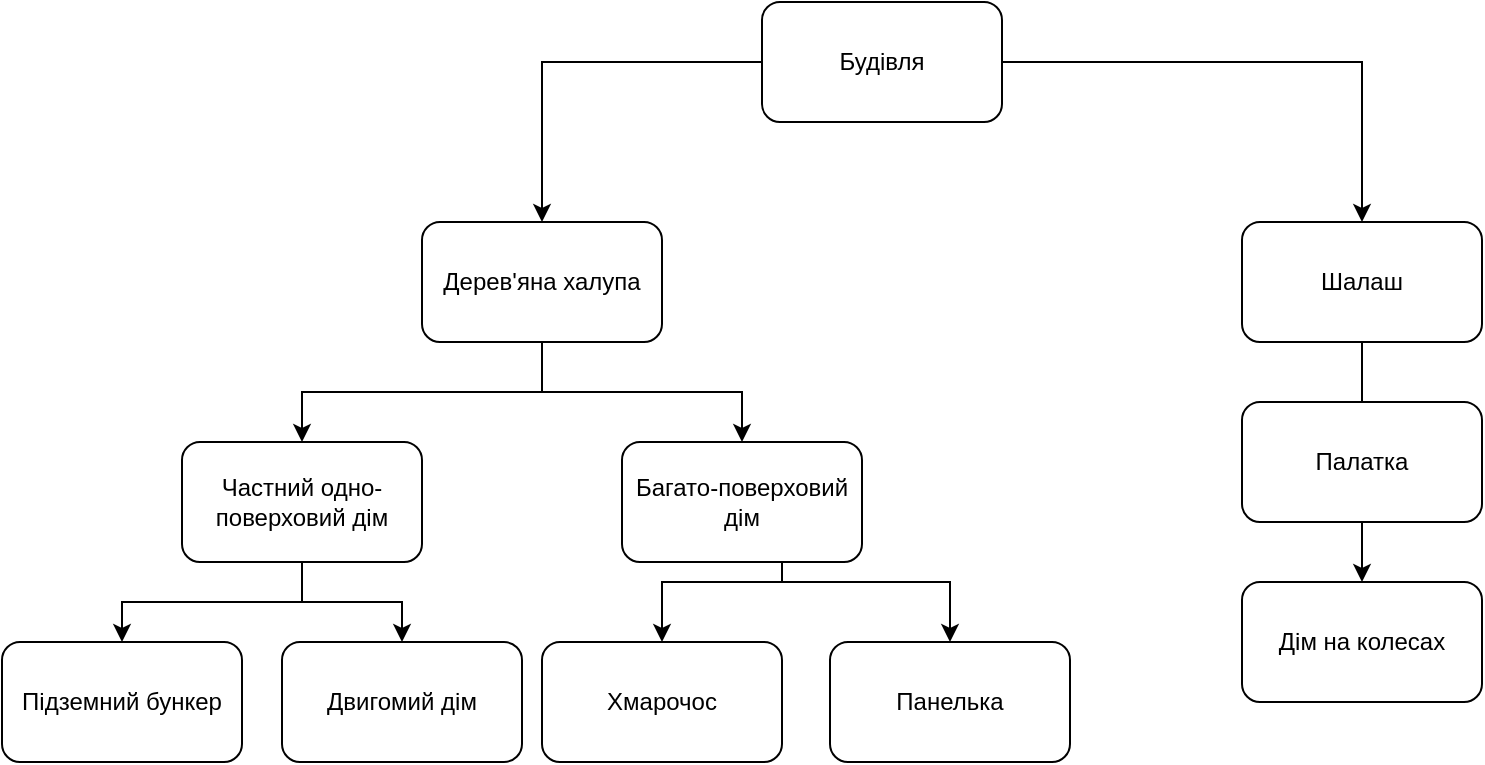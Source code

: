 <mxfile version="21.6.1" type="device">
  <diagram name="Страница 1" id="4mM0lcwc6HceldsLJrzj">
    <mxGraphModel dx="1816" dy="549" grid="1" gridSize="10" guides="1" tooltips="1" connect="1" arrows="1" fold="1" page="1" pageScale="1" pageWidth="827" pageHeight="1169" math="0" shadow="0">
      <root>
        <mxCell id="0" />
        <mxCell id="1" parent="0" />
        <mxCell id="II5tkj_CJoYofg9basmW-6" style="edgeStyle=orthogonalEdgeStyle;rounded=0;orthogonalLoop=1;jettySize=auto;html=1;entryX=0.5;entryY=0;entryDx=0;entryDy=0;" edge="1" parent="1" source="II5tkj_CJoYofg9basmW-3" target="II5tkj_CJoYofg9basmW-4">
          <mxGeometry relative="1" as="geometry" />
        </mxCell>
        <mxCell id="II5tkj_CJoYofg9basmW-7" style="edgeStyle=orthogonalEdgeStyle;rounded=0;orthogonalLoop=1;jettySize=auto;html=1;entryX=0.5;entryY=0;entryDx=0;entryDy=0;" edge="1" parent="1" source="II5tkj_CJoYofg9basmW-3" target="II5tkj_CJoYofg9basmW-5">
          <mxGeometry relative="1" as="geometry" />
        </mxCell>
        <mxCell id="II5tkj_CJoYofg9basmW-3" value="Будівля" style="rounded=1;whiteSpace=wrap;html=1;" vertex="1" parent="1">
          <mxGeometry x="320" y="60" width="120" height="60" as="geometry" />
        </mxCell>
        <mxCell id="II5tkj_CJoYofg9basmW-11" style="edgeStyle=orthogonalEdgeStyle;rounded=0;orthogonalLoop=1;jettySize=auto;html=1;entryX=0.5;entryY=0;entryDx=0;entryDy=0;" edge="1" parent="1" source="II5tkj_CJoYofg9basmW-4" target="II5tkj_CJoYofg9basmW-10">
          <mxGeometry relative="1" as="geometry" />
        </mxCell>
        <mxCell id="II5tkj_CJoYofg9basmW-13" style="edgeStyle=orthogonalEdgeStyle;rounded=0;orthogonalLoop=1;jettySize=auto;html=1;entryX=0.5;entryY=0;entryDx=0;entryDy=0;" edge="1" parent="1" source="II5tkj_CJoYofg9basmW-4" target="II5tkj_CJoYofg9basmW-8">
          <mxGeometry relative="1" as="geometry" />
        </mxCell>
        <mxCell id="II5tkj_CJoYofg9basmW-4" value="Дерев&#39;яна халупа" style="rounded=1;whiteSpace=wrap;html=1;" vertex="1" parent="1">
          <mxGeometry x="150" y="170" width="120" height="60" as="geometry" />
        </mxCell>
        <mxCell id="II5tkj_CJoYofg9basmW-22" style="edgeStyle=orthogonalEdgeStyle;rounded=0;orthogonalLoop=1;jettySize=auto;html=1;entryX=0.5;entryY=0;entryDx=0;entryDy=0;" edge="1" parent="1" source="II5tkj_CJoYofg9basmW-5" target="II5tkj_CJoYofg9basmW-9">
          <mxGeometry relative="1" as="geometry">
            <Array as="points">
              <mxPoint x="620" y="280" />
            </Array>
          </mxGeometry>
        </mxCell>
        <mxCell id="II5tkj_CJoYofg9basmW-5" value="Шалаш" style="rounded=1;whiteSpace=wrap;html=1;" vertex="1" parent="1">
          <mxGeometry x="560" y="170" width="120" height="60" as="geometry" />
        </mxCell>
        <mxCell id="II5tkj_CJoYofg9basmW-20" style="edgeStyle=orthogonalEdgeStyle;rounded=0;orthogonalLoop=1;jettySize=auto;html=1;entryX=0.5;entryY=0;entryDx=0;entryDy=0;" edge="1" parent="1" source="II5tkj_CJoYofg9basmW-8" target="II5tkj_CJoYofg9basmW-18">
          <mxGeometry relative="1" as="geometry">
            <Array as="points">
              <mxPoint x="330" y="350" />
              <mxPoint x="414" y="350" />
            </Array>
          </mxGeometry>
        </mxCell>
        <mxCell id="II5tkj_CJoYofg9basmW-21" style="edgeStyle=orthogonalEdgeStyle;rounded=0;orthogonalLoop=1;jettySize=auto;html=1;entryX=0.5;entryY=0;entryDx=0;entryDy=0;" edge="1" parent="1" source="II5tkj_CJoYofg9basmW-8" target="II5tkj_CJoYofg9basmW-19">
          <mxGeometry relative="1" as="geometry">
            <Array as="points">
              <mxPoint x="330" y="350" />
              <mxPoint x="270" y="350" />
            </Array>
          </mxGeometry>
        </mxCell>
        <mxCell id="II5tkj_CJoYofg9basmW-8" value="Багато-поверховий дім" style="rounded=1;whiteSpace=wrap;html=1;" vertex="1" parent="1">
          <mxGeometry x="250" y="280" width="120" height="60" as="geometry" />
        </mxCell>
        <mxCell id="II5tkj_CJoYofg9basmW-24" style="edgeStyle=orthogonalEdgeStyle;rounded=0;orthogonalLoop=1;jettySize=auto;html=1;entryX=0.5;entryY=0;entryDx=0;entryDy=0;" edge="1" parent="1" source="II5tkj_CJoYofg9basmW-9" target="II5tkj_CJoYofg9basmW-23">
          <mxGeometry relative="1" as="geometry" />
        </mxCell>
        <mxCell id="II5tkj_CJoYofg9basmW-9" value="Палатка" style="rounded=1;whiteSpace=wrap;html=1;" vertex="1" parent="1">
          <mxGeometry x="560" y="260" width="120" height="60" as="geometry" />
        </mxCell>
        <mxCell id="II5tkj_CJoYofg9basmW-15" style="edgeStyle=orthogonalEdgeStyle;rounded=0;orthogonalLoop=1;jettySize=auto;html=1;entryX=0.5;entryY=0;entryDx=0;entryDy=0;" edge="1" parent="1" source="II5tkj_CJoYofg9basmW-10" target="II5tkj_CJoYofg9basmW-14">
          <mxGeometry relative="1" as="geometry" />
        </mxCell>
        <mxCell id="II5tkj_CJoYofg9basmW-17" style="edgeStyle=orthogonalEdgeStyle;rounded=0;orthogonalLoop=1;jettySize=auto;html=1;entryX=0.5;entryY=0;entryDx=0;entryDy=0;" edge="1" parent="1" source="II5tkj_CJoYofg9basmW-10" target="II5tkj_CJoYofg9basmW-16">
          <mxGeometry relative="1" as="geometry" />
        </mxCell>
        <mxCell id="II5tkj_CJoYofg9basmW-10" value="Частний одно-поверховий дім" style="rounded=1;whiteSpace=wrap;html=1;" vertex="1" parent="1">
          <mxGeometry x="30" y="280" width="120" height="60" as="geometry" />
        </mxCell>
        <mxCell id="II5tkj_CJoYofg9basmW-14" value="Підземний бункер" style="rounded=1;whiteSpace=wrap;html=1;" vertex="1" parent="1">
          <mxGeometry x="-60" y="380" width="120" height="60" as="geometry" />
        </mxCell>
        <mxCell id="II5tkj_CJoYofg9basmW-16" value="Двигомий дім" style="rounded=1;whiteSpace=wrap;html=1;" vertex="1" parent="1">
          <mxGeometry x="80" y="380" width="120" height="60" as="geometry" />
        </mxCell>
        <mxCell id="II5tkj_CJoYofg9basmW-18" value="Панелька" style="rounded=1;whiteSpace=wrap;html=1;" vertex="1" parent="1">
          <mxGeometry x="354" y="380" width="120" height="60" as="geometry" />
        </mxCell>
        <mxCell id="II5tkj_CJoYofg9basmW-19" value="Хмарочос" style="rounded=1;whiteSpace=wrap;html=1;" vertex="1" parent="1">
          <mxGeometry x="210" y="380" width="120" height="60" as="geometry" />
        </mxCell>
        <mxCell id="II5tkj_CJoYofg9basmW-23" value="Дім на колесах" style="rounded=1;whiteSpace=wrap;html=1;" vertex="1" parent="1">
          <mxGeometry x="560" y="350" width="120" height="60" as="geometry" />
        </mxCell>
      </root>
    </mxGraphModel>
  </diagram>
</mxfile>
